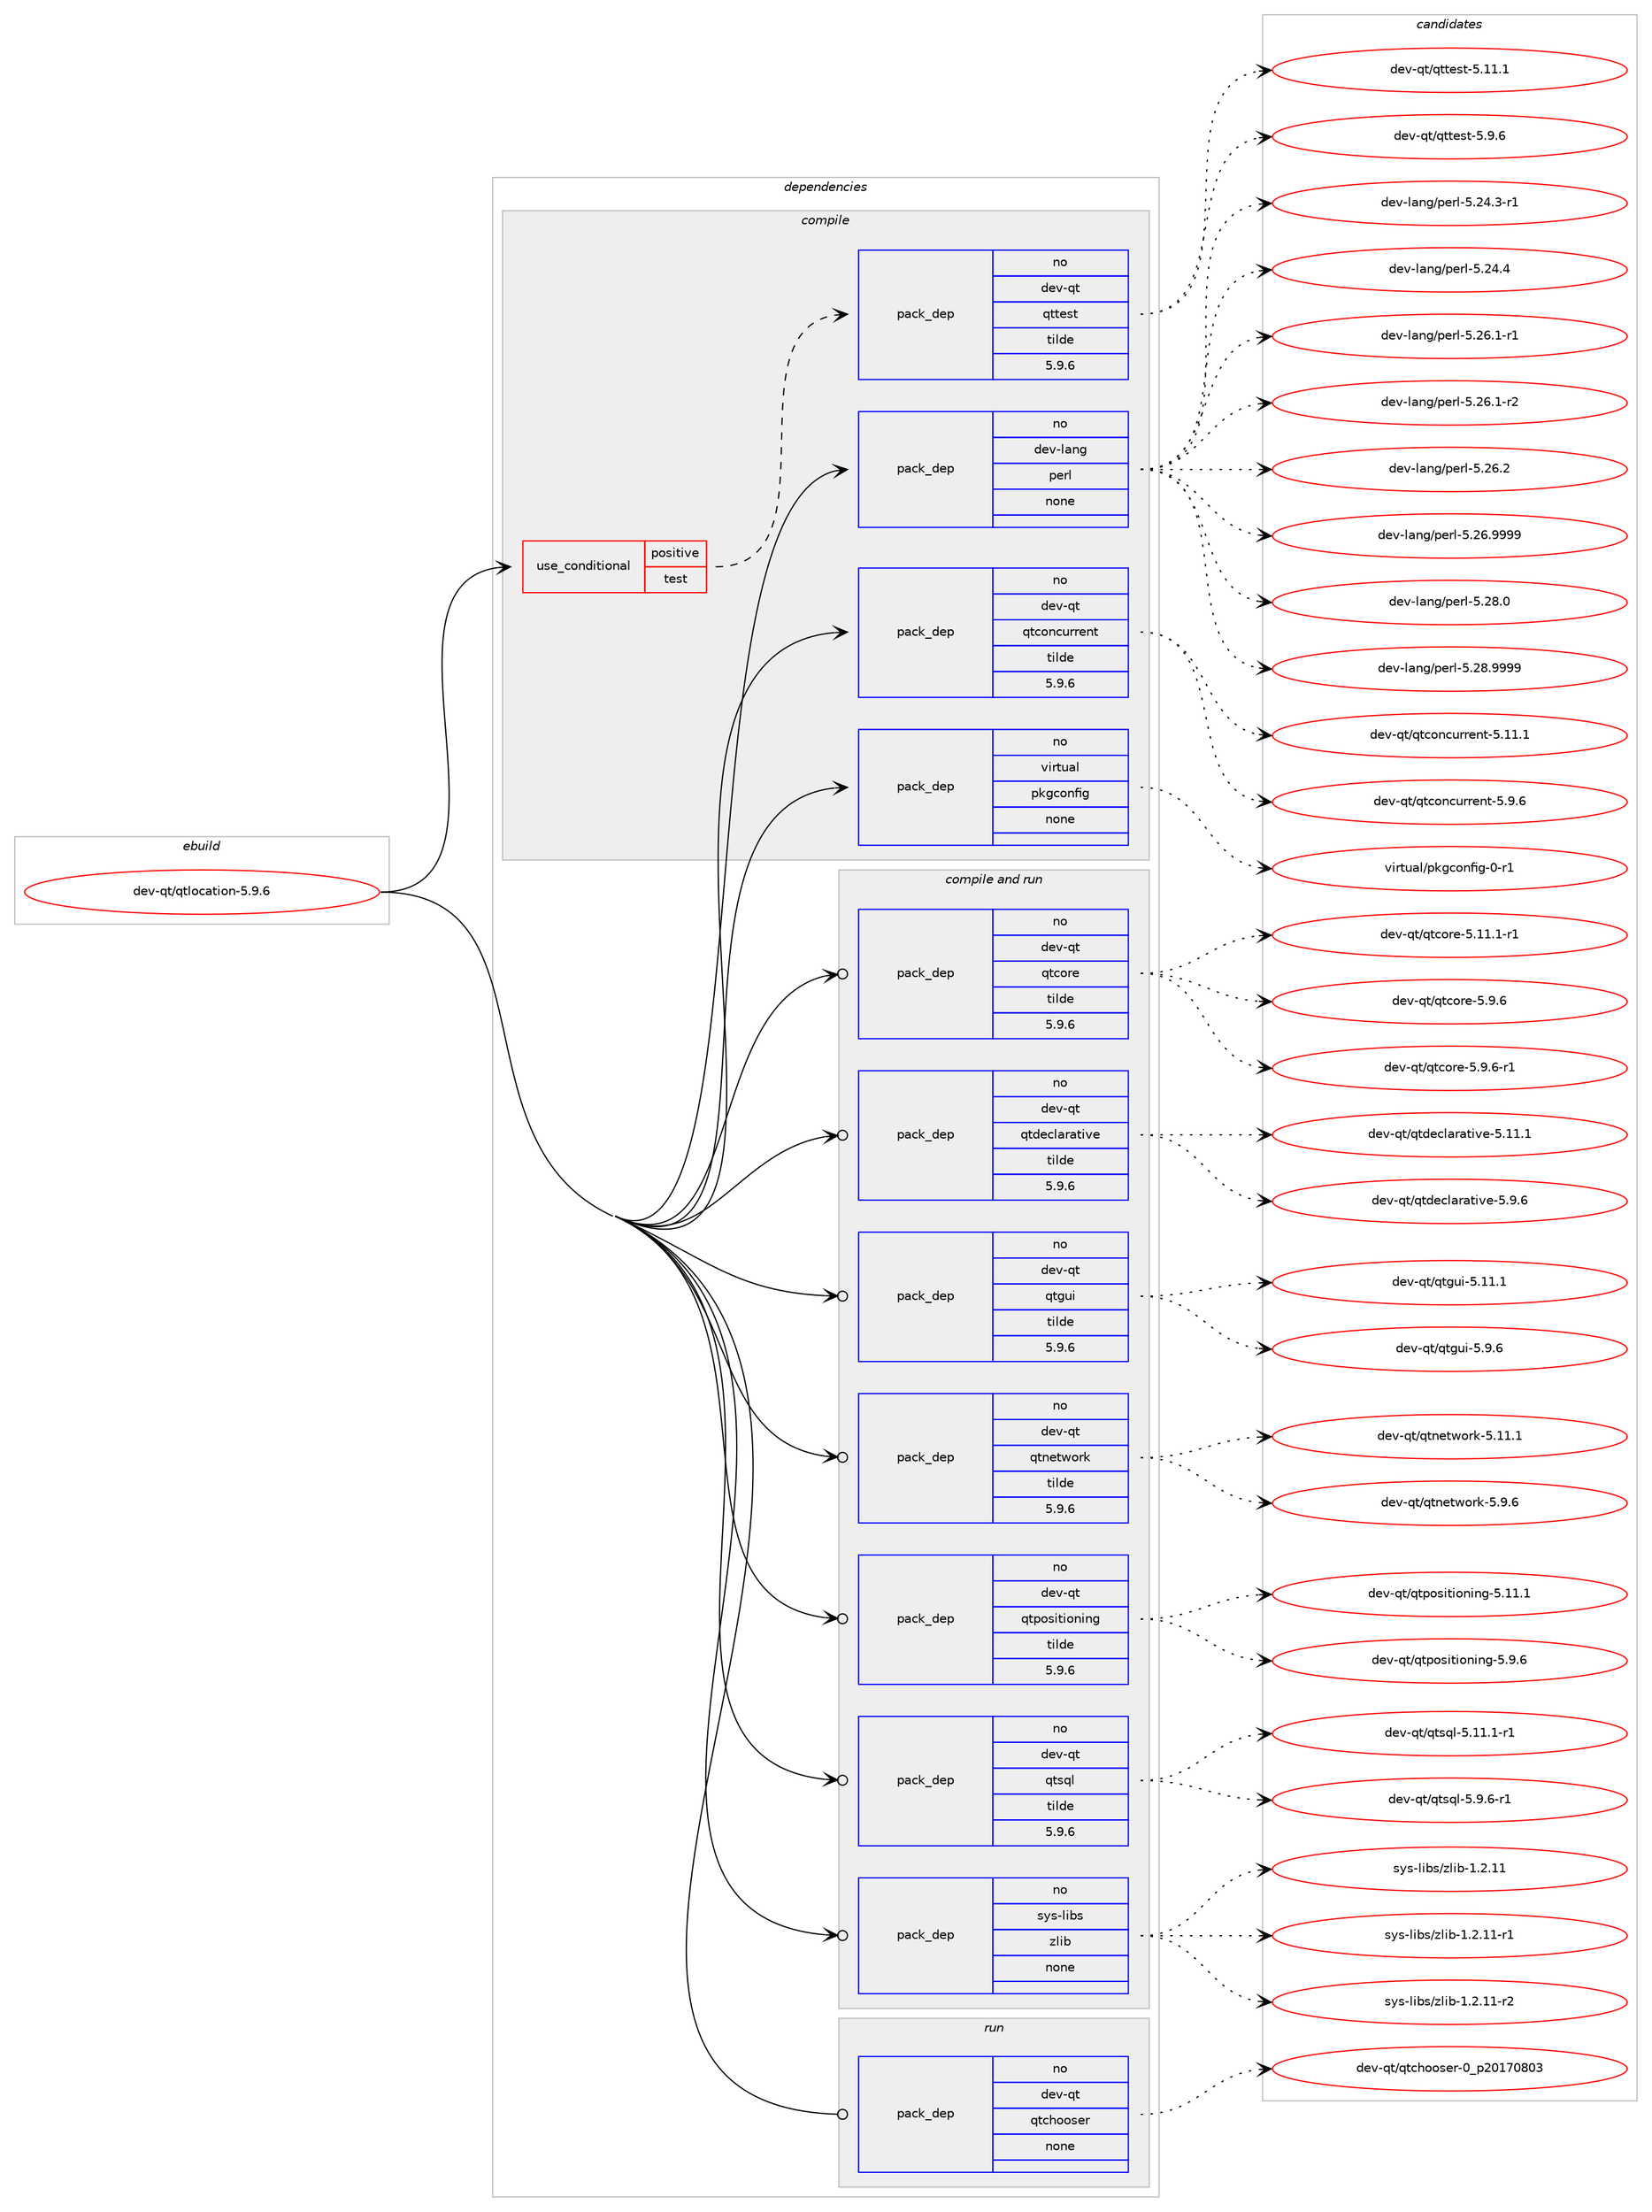 digraph prolog {

# *************
# Graph options
# *************

newrank=true;
concentrate=true;
compound=true;
graph [rankdir=LR,fontname=Helvetica,fontsize=10,ranksep=1.5];#, ranksep=2.5, nodesep=0.2];
edge  [arrowhead=vee];
node  [fontname=Helvetica,fontsize=10];

# **********
# The ebuild
# **********

subgraph cluster_leftcol {
color=gray;
rank=same;
label=<<i>ebuild</i>>;
id [label="dev-qt/qtlocation-5.9.6", color=red, width=4, href="../dev-qt/qtlocation-5.9.6.svg"];
}

# ****************
# The dependencies
# ****************

subgraph cluster_midcol {
color=gray;
label=<<i>dependencies</i>>;
subgraph cluster_compile {
fillcolor="#eeeeee";
style=filled;
label=<<i>compile</i>>;
subgraph cond1081 {
dependency4928 [label=<<TABLE BORDER="0" CELLBORDER="1" CELLSPACING="0" CELLPADDING="4"><TR><TD ROWSPAN="3" CELLPADDING="10">use_conditional</TD></TR><TR><TD>positive</TD></TR><TR><TD>test</TD></TR></TABLE>>, shape=none, color=red];
subgraph pack3729 {
dependency4929 [label=<<TABLE BORDER="0" CELLBORDER="1" CELLSPACING="0" CELLPADDING="4" WIDTH="220"><TR><TD ROWSPAN="6" CELLPADDING="30">pack_dep</TD></TR><TR><TD WIDTH="110">no</TD></TR><TR><TD>dev-qt</TD></TR><TR><TD>qttest</TD></TR><TR><TD>tilde</TD></TR><TR><TD>5.9.6</TD></TR></TABLE>>, shape=none, color=blue];
}
dependency4928:e -> dependency4929:w [weight=20,style="dashed",arrowhead="vee"];
}
id:e -> dependency4928:w [weight=20,style="solid",arrowhead="vee"];
subgraph pack3730 {
dependency4930 [label=<<TABLE BORDER="0" CELLBORDER="1" CELLSPACING="0" CELLPADDING="4" WIDTH="220"><TR><TD ROWSPAN="6" CELLPADDING="30">pack_dep</TD></TR><TR><TD WIDTH="110">no</TD></TR><TR><TD>dev-lang</TD></TR><TR><TD>perl</TD></TR><TR><TD>none</TD></TR><TR><TD></TD></TR></TABLE>>, shape=none, color=blue];
}
id:e -> dependency4930:w [weight=20,style="solid",arrowhead="vee"];
subgraph pack3731 {
dependency4931 [label=<<TABLE BORDER="0" CELLBORDER="1" CELLSPACING="0" CELLPADDING="4" WIDTH="220"><TR><TD ROWSPAN="6" CELLPADDING="30">pack_dep</TD></TR><TR><TD WIDTH="110">no</TD></TR><TR><TD>dev-qt</TD></TR><TR><TD>qtconcurrent</TD></TR><TR><TD>tilde</TD></TR><TR><TD>5.9.6</TD></TR></TABLE>>, shape=none, color=blue];
}
id:e -> dependency4931:w [weight=20,style="solid",arrowhead="vee"];
subgraph pack3732 {
dependency4932 [label=<<TABLE BORDER="0" CELLBORDER="1" CELLSPACING="0" CELLPADDING="4" WIDTH="220"><TR><TD ROWSPAN="6" CELLPADDING="30">pack_dep</TD></TR><TR><TD WIDTH="110">no</TD></TR><TR><TD>virtual</TD></TR><TR><TD>pkgconfig</TD></TR><TR><TD>none</TD></TR><TR><TD></TD></TR></TABLE>>, shape=none, color=blue];
}
id:e -> dependency4932:w [weight=20,style="solid",arrowhead="vee"];
}
subgraph cluster_compileandrun {
fillcolor="#eeeeee";
style=filled;
label=<<i>compile and run</i>>;
subgraph pack3733 {
dependency4933 [label=<<TABLE BORDER="0" CELLBORDER="1" CELLSPACING="0" CELLPADDING="4" WIDTH="220"><TR><TD ROWSPAN="6" CELLPADDING="30">pack_dep</TD></TR><TR><TD WIDTH="110">no</TD></TR><TR><TD>dev-qt</TD></TR><TR><TD>qtcore</TD></TR><TR><TD>tilde</TD></TR><TR><TD>5.9.6</TD></TR></TABLE>>, shape=none, color=blue];
}
id:e -> dependency4933:w [weight=20,style="solid",arrowhead="odotvee"];
subgraph pack3734 {
dependency4934 [label=<<TABLE BORDER="0" CELLBORDER="1" CELLSPACING="0" CELLPADDING="4" WIDTH="220"><TR><TD ROWSPAN="6" CELLPADDING="30">pack_dep</TD></TR><TR><TD WIDTH="110">no</TD></TR><TR><TD>dev-qt</TD></TR><TR><TD>qtdeclarative</TD></TR><TR><TD>tilde</TD></TR><TR><TD>5.9.6</TD></TR></TABLE>>, shape=none, color=blue];
}
id:e -> dependency4934:w [weight=20,style="solid",arrowhead="odotvee"];
subgraph pack3735 {
dependency4935 [label=<<TABLE BORDER="0" CELLBORDER="1" CELLSPACING="0" CELLPADDING="4" WIDTH="220"><TR><TD ROWSPAN="6" CELLPADDING="30">pack_dep</TD></TR><TR><TD WIDTH="110">no</TD></TR><TR><TD>dev-qt</TD></TR><TR><TD>qtgui</TD></TR><TR><TD>tilde</TD></TR><TR><TD>5.9.6</TD></TR></TABLE>>, shape=none, color=blue];
}
id:e -> dependency4935:w [weight=20,style="solid",arrowhead="odotvee"];
subgraph pack3736 {
dependency4936 [label=<<TABLE BORDER="0" CELLBORDER="1" CELLSPACING="0" CELLPADDING="4" WIDTH="220"><TR><TD ROWSPAN="6" CELLPADDING="30">pack_dep</TD></TR><TR><TD WIDTH="110">no</TD></TR><TR><TD>dev-qt</TD></TR><TR><TD>qtnetwork</TD></TR><TR><TD>tilde</TD></TR><TR><TD>5.9.6</TD></TR></TABLE>>, shape=none, color=blue];
}
id:e -> dependency4936:w [weight=20,style="solid",arrowhead="odotvee"];
subgraph pack3737 {
dependency4937 [label=<<TABLE BORDER="0" CELLBORDER="1" CELLSPACING="0" CELLPADDING="4" WIDTH="220"><TR><TD ROWSPAN="6" CELLPADDING="30">pack_dep</TD></TR><TR><TD WIDTH="110">no</TD></TR><TR><TD>dev-qt</TD></TR><TR><TD>qtpositioning</TD></TR><TR><TD>tilde</TD></TR><TR><TD>5.9.6</TD></TR></TABLE>>, shape=none, color=blue];
}
id:e -> dependency4937:w [weight=20,style="solid",arrowhead="odotvee"];
subgraph pack3738 {
dependency4938 [label=<<TABLE BORDER="0" CELLBORDER="1" CELLSPACING="0" CELLPADDING="4" WIDTH="220"><TR><TD ROWSPAN="6" CELLPADDING="30">pack_dep</TD></TR><TR><TD WIDTH="110">no</TD></TR><TR><TD>dev-qt</TD></TR><TR><TD>qtsql</TD></TR><TR><TD>tilde</TD></TR><TR><TD>5.9.6</TD></TR></TABLE>>, shape=none, color=blue];
}
id:e -> dependency4938:w [weight=20,style="solid",arrowhead="odotvee"];
subgraph pack3739 {
dependency4939 [label=<<TABLE BORDER="0" CELLBORDER="1" CELLSPACING="0" CELLPADDING="4" WIDTH="220"><TR><TD ROWSPAN="6" CELLPADDING="30">pack_dep</TD></TR><TR><TD WIDTH="110">no</TD></TR><TR><TD>sys-libs</TD></TR><TR><TD>zlib</TD></TR><TR><TD>none</TD></TR><TR><TD></TD></TR></TABLE>>, shape=none, color=blue];
}
id:e -> dependency4939:w [weight=20,style="solid",arrowhead="odotvee"];
}
subgraph cluster_run {
fillcolor="#eeeeee";
style=filled;
label=<<i>run</i>>;
subgraph pack3740 {
dependency4940 [label=<<TABLE BORDER="0" CELLBORDER="1" CELLSPACING="0" CELLPADDING="4" WIDTH="220"><TR><TD ROWSPAN="6" CELLPADDING="30">pack_dep</TD></TR><TR><TD WIDTH="110">no</TD></TR><TR><TD>dev-qt</TD></TR><TR><TD>qtchooser</TD></TR><TR><TD>none</TD></TR><TR><TD></TD></TR></TABLE>>, shape=none, color=blue];
}
id:e -> dependency4940:w [weight=20,style="solid",arrowhead="odot"];
}
}

# **************
# The candidates
# **************

subgraph cluster_choices {
rank=same;
color=gray;
label=<<i>candidates</i>>;

subgraph choice3729 {
color=black;
nodesep=1;
choice100101118451131164711311611610111511645534649494649 [label="dev-qt/qttest-5.11.1", color=red, width=4,href="../dev-qt/qttest-5.11.1.svg"];
choice1001011184511311647113116116101115116455346574654 [label="dev-qt/qttest-5.9.6", color=red, width=4,href="../dev-qt/qttest-5.9.6.svg"];
dependency4929:e -> choice100101118451131164711311611610111511645534649494649:w [style=dotted,weight="100"];
dependency4929:e -> choice1001011184511311647113116116101115116455346574654:w [style=dotted,weight="100"];
}
subgraph choice3730 {
color=black;
nodesep=1;
choice100101118451089711010347112101114108455346505246514511449 [label="dev-lang/perl-5.24.3-r1", color=red, width=4,href="../dev-lang/perl-5.24.3-r1.svg"];
choice10010111845108971101034711210111410845534650524652 [label="dev-lang/perl-5.24.4", color=red, width=4,href="../dev-lang/perl-5.24.4.svg"];
choice100101118451089711010347112101114108455346505446494511449 [label="dev-lang/perl-5.26.1-r1", color=red, width=4,href="../dev-lang/perl-5.26.1-r1.svg"];
choice100101118451089711010347112101114108455346505446494511450 [label="dev-lang/perl-5.26.1-r2", color=red, width=4,href="../dev-lang/perl-5.26.1-r2.svg"];
choice10010111845108971101034711210111410845534650544650 [label="dev-lang/perl-5.26.2", color=red, width=4,href="../dev-lang/perl-5.26.2.svg"];
choice10010111845108971101034711210111410845534650544657575757 [label="dev-lang/perl-5.26.9999", color=red, width=4,href="../dev-lang/perl-5.26.9999.svg"];
choice10010111845108971101034711210111410845534650564648 [label="dev-lang/perl-5.28.0", color=red, width=4,href="../dev-lang/perl-5.28.0.svg"];
choice10010111845108971101034711210111410845534650564657575757 [label="dev-lang/perl-5.28.9999", color=red, width=4,href="../dev-lang/perl-5.28.9999.svg"];
dependency4930:e -> choice100101118451089711010347112101114108455346505246514511449:w [style=dotted,weight="100"];
dependency4930:e -> choice10010111845108971101034711210111410845534650524652:w [style=dotted,weight="100"];
dependency4930:e -> choice100101118451089711010347112101114108455346505446494511449:w [style=dotted,weight="100"];
dependency4930:e -> choice100101118451089711010347112101114108455346505446494511450:w [style=dotted,weight="100"];
dependency4930:e -> choice10010111845108971101034711210111410845534650544650:w [style=dotted,weight="100"];
dependency4930:e -> choice10010111845108971101034711210111410845534650544657575757:w [style=dotted,weight="100"];
dependency4930:e -> choice10010111845108971101034711210111410845534650564648:w [style=dotted,weight="100"];
dependency4930:e -> choice10010111845108971101034711210111410845534650564657575757:w [style=dotted,weight="100"];
}
subgraph choice3731 {
color=black;
nodesep=1;
choice1001011184511311647113116991111109911711411410111011645534649494649 [label="dev-qt/qtconcurrent-5.11.1", color=red, width=4,href="../dev-qt/qtconcurrent-5.11.1.svg"];
choice10010111845113116471131169911111099117114114101110116455346574654 [label="dev-qt/qtconcurrent-5.9.6", color=red, width=4,href="../dev-qt/qtconcurrent-5.9.6.svg"];
dependency4931:e -> choice1001011184511311647113116991111109911711411410111011645534649494649:w [style=dotted,weight="100"];
dependency4931:e -> choice10010111845113116471131169911111099117114114101110116455346574654:w [style=dotted,weight="100"];
}
subgraph choice3732 {
color=black;
nodesep=1;
choice11810511411611797108471121071039911111010210510345484511449 [label="virtual/pkgconfig-0-r1", color=red, width=4,href="../virtual/pkgconfig-0-r1.svg"];
dependency4932:e -> choice11810511411611797108471121071039911111010210510345484511449:w [style=dotted,weight="100"];
}
subgraph choice3733 {
color=black;
nodesep=1;
choice100101118451131164711311699111114101455346494946494511449 [label="dev-qt/qtcore-5.11.1-r1", color=red, width=4,href="../dev-qt/qtcore-5.11.1-r1.svg"];
choice100101118451131164711311699111114101455346574654 [label="dev-qt/qtcore-5.9.6", color=red, width=4,href="../dev-qt/qtcore-5.9.6.svg"];
choice1001011184511311647113116991111141014553465746544511449 [label="dev-qt/qtcore-5.9.6-r1", color=red, width=4,href="../dev-qt/qtcore-5.9.6-r1.svg"];
dependency4933:e -> choice100101118451131164711311699111114101455346494946494511449:w [style=dotted,weight="100"];
dependency4933:e -> choice100101118451131164711311699111114101455346574654:w [style=dotted,weight="100"];
dependency4933:e -> choice1001011184511311647113116991111141014553465746544511449:w [style=dotted,weight="100"];
}
subgraph choice3734 {
color=black;
nodesep=1;
choice100101118451131164711311610010199108971149711610511810145534649494649 [label="dev-qt/qtdeclarative-5.11.1", color=red, width=4,href="../dev-qt/qtdeclarative-5.11.1.svg"];
choice1001011184511311647113116100101991089711497116105118101455346574654 [label="dev-qt/qtdeclarative-5.9.6", color=red, width=4,href="../dev-qt/qtdeclarative-5.9.6.svg"];
dependency4934:e -> choice100101118451131164711311610010199108971149711610511810145534649494649:w [style=dotted,weight="100"];
dependency4934:e -> choice1001011184511311647113116100101991089711497116105118101455346574654:w [style=dotted,weight="100"];
}
subgraph choice3735 {
color=black;
nodesep=1;
choice100101118451131164711311610311710545534649494649 [label="dev-qt/qtgui-5.11.1", color=red, width=4,href="../dev-qt/qtgui-5.11.1.svg"];
choice1001011184511311647113116103117105455346574654 [label="dev-qt/qtgui-5.9.6", color=red, width=4,href="../dev-qt/qtgui-5.9.6.svg"];
dependency4935:e -> choice100101118451131164711311610311710545534649494649:w [style=dotted,weight="100"];
dependency4935:e -> choice1001011184511311647113116103117105455346574654:w [style=dotted,weight="100"];
}
subgraph choice3736 {
color=black;
nodesep=1;
choice100101118451131164711311611010111611911111410745534649494649 [label="dev-qt/qtnetwork-5.11.1", color=red, width=4,href="../dev-qt/qtnetwork-5.11.1.svg"];
choice1001011184511311647113116110101116119111114107455346574654 [label="dev-qt/qtnetwork-5.9.6", color=red, width=4,href="../dev-qt/qtnetwork-5.9.6.svg"];
dependency4936:e -> choice100101118451131164711311611010111611911111410745534649494649:w [style=dotted,weight="100"];
dependency4936:e -> choice1001011184511311647113116110101116119111114107455346574654:w [style=dotted,weight="100"];
}
subgraph choice3737 {
color=black;
nodesep=1;
choice100101118451131164711311611211111510511610511111010511010345534649494649 [label="dev-qt/qtpositioning-5.11.1", color=red, width=4,href="../dev-qt/qtpositioning-5.11.1.svg"];
choice1001011184511311647113116112111115105116105111110105110103455346574654 [label="dev-qt/qtpositioning-5.9.6", color=red, width=4,href="../dev-qt/qtpositioning-5.9.6.svg"];
dependency4937:e -> choice100101118451131164711311611211111510511610511111010511010345534649494649:w [style=dotted,weight="100"];
dependency4937:e -> choice1001011184511311647113116112111115105116105111110105110103455346574654:w [style=dotted,weight="100"];
}
subgraph choice3738 {
color=black;
nodesep=1;
choice1001011184511311647113116115113108455346494946494511449 [label="dev-qt/qtsql-5.11.1-r1", color=red, width=4,href="../dev-qt/qtsql-5.11.1-r1.svg"];
choice10010111845113116471131161151131084553465746544511449 [label="dev-qt/qtsql-5.9.6-r1", color=red, width=4,href="../dev-qt/qtsql-5.9.6-r1.svg"];
dependency4938:e -> choice1001011184511311647113116115113108455346494946494511449:w [style=dotted,weight="100"];
dependency4938:e -> choice10010111845113116471131161151131084553465746544511449:w [style=dotted,weight="100"];
}
subgraph choice3739 {
color=black;
nodesep=1;
choice1151211154510810598115471221081059845494650464949 [label="sys-libs/zlib-1.2.11", color=red, width=4,href="../sys-libs/zlib-1.2.11.svg"];
choice11512111545108105981154712210810598454946504649494511449 [label="sys-libs/zlib-1.2.11-r1", color=red, width=4,href="../sys-libs/zlib-1.2.11-r1.svg"];
choice11512111545108105981154712210810598454946504649494511450 [label="sys-libs/zlib-1.2.11-r2", color=red, width=4,href="../sys-libs/zlib-1.2.11-r2.svg"];
dependency4939:e -> choice1151211154510810598115471221081059845494650464949:w [style=dotted,weight="100"];
dependency4939:e -> choice11512111545108105981154712210810598454946504649494511449:w [style=dotted,weight="100"];
dependency4939:e -> choice11512111545108105981154712210810598454946504649494511450:w [style=dotted,weight="100"];
}
subgraph choice3740 {
color=black;
nodesep=1;
choice1001011184511311647113116991041111111151011144548951125048495548564851 [label="dev-qt/qtchooser-0_p20170803", color=red, width=4,href="../dev-qt/qtchooser-0_p20170803.svg"];
dependency4940:e -> choice1001011184511311647113116991041111111151011144548951125048495548564851:w [style=dotted,weight="100"];
}
}

}
